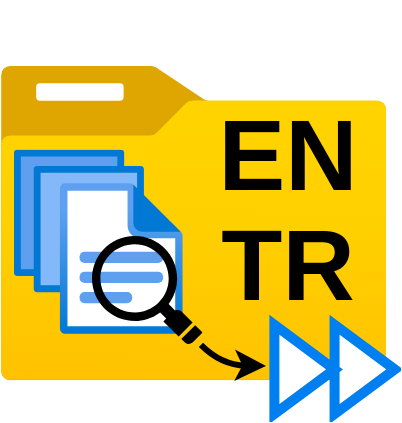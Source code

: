 <mxfile version="23.1.5" type="device">
  <diagram id="hcy9IMlFJVa7Y_0WYdtW" name="Page-1">
    <mxGraphModel dx="214" dy="418" grid="1" gridSize="1" guides="1" tooltips="1" connect="1" arrows="1" fold="1" page="1" pageScale="1" pageWidth="200" pageHeight="200" math="0" shadow="0">
      <root>
        <mxCell id="0" />
        <mxCell id="1" parent="0" />
        <mxCell id="3" value="" style="aspect=fixed;html=1;points=[];align=center;image;fontSize=12;image=img/lib/azure2/general/Folder_Blank.svg;" parent="1" vertex="1">
          <mxGeometry y="20" width="193.597" height="157.122" as="geometry" />
        </mxCell>
        <mxCell id="h4n4F0OMfRnzB-JA_NQo-18" value="" style="image;aspect=fixed;html=1;points=[];align=center;fontSize=12;image=img/lib/azure2/general/Files.svg;" parent="1" vertex="1">
          <mxGeometry x="7" y="61.72" width="84.37" height="92.28" as="geometry" />
        </mxCell>
        <mxCell id="h4n4F0OMfRnzB-JA_NQo-10" value="" style="html=1;verticalLabelPosition=bottom;align=center;labelBackgroundColor=#ffffff;verticalAlign=top;strokeWidth=5;strokeColor=#0080F0;shadow=0;dashed=0;shape=mxgraph.ios7.icons.forward;" parent="1" vertex="1">
          <mxGeometry x="137.194" y="149.385" width="60.176" height="44.615" as="geometry" />
        </mxCell>
        <mxCell id="h4n4F0OMfRnzB-JA_NQo-12" value="" style="curved=1;endArrow=classic;html=1;rounded=0;strokeWidth=3;" parent="1" edge="1" source="h4n4F0OMfRnzB-JA_NQo-21">
          <mxGeometry width="50" height="50" relative="1" as="geometry">
            <mxPoint x="105" y="163" as="sourcePoint" />
            <mxPoint x="133" y="170" as="targetPoint" />
            <Array as="points">
              <mxPoint x="110.425" y="169.462" />
            </Array>
          </mxGeometry>
        </mxCell>
        <mxCell id="h4n4F0OMfRnzB-JA_NQo-15" value="&lt;p style=&quot;line-height: 110%; font-size: 50px;&quot;&gt;&lt;font style=&quot;font-size: 50px;&quot;&gt;E&lt;/font&gt;&lt;font style=&quot;font-size: 50px;&quot;&gt;N&lt;/font&gt;&lt;font style=&quot;font-size: 50px;&quot;&gt;&lt;br style=&quot;font-size: 50px;&quot;&gt;TR&lt;/font&gt;&lt;/p&gt;" style="text;html=1;align=center;verticalAlign=middle;whiteSpace=wrap;rounded=0;spacing=0;fontSize=50;fontStyle=1" parent="1" vertex="1">
          <mxGeometry x="88" y="50" width="111.54" height="84.7" as="geometry" />
        </mxCell>
        <mxCell id="h4n4F0OMfRnzB-JA_NQo-21" value="" style="shadow=0;dashed=0;html=1;strokeColor=none;fillColor=#000000;labelPosition=center;verticalLabelPosition=bottom;verticalAlign=top;align=center;outlineConnect=0;shape=mxgraph.veeam.magnifying_glass;pointerEvents=1;" parent="1" vertex="1">
          <mxGeometry x="46" y="105" width="55.2" height="54.4" as="geometry" />
        </mxCell>
      </root>
    </mxGraphModel>
  </diagram>
</mxfile>
